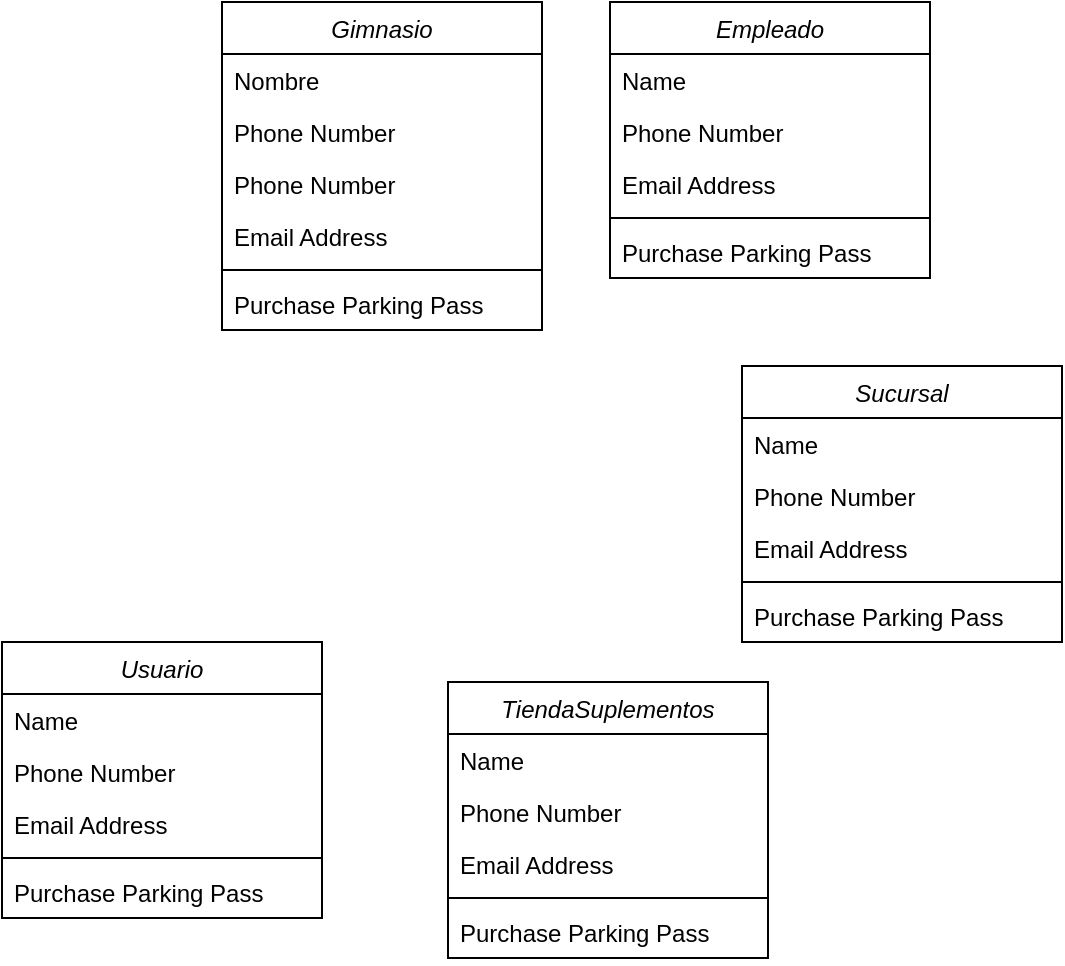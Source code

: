 <mxfile version="22.0.8" type="github">
  <diagram id="C5RBs43oDa-KdzZeNtuy" name="Page-1">
    <mxGraphModel dx="921" dy="497" grid="1" gridSize="10" guides="1" tooltips="1" connect="1" arrows="1" fold="1" page="1" pageScale="1" pageWidth="827" pageHeight="1169" math="0" shadow="0">
      <root>
        <mxCell id="WIyWlLk6GJQsqaUBKTNV-0" />
        <mxCell id="WIyWlLk6GJQsqaUBKTNV-1" parent="WIyWlLk6GJQsqaUBKTNV-0" />
        <mxCell id="zkfFHV4jXpPFQw0GAbJ--0" value="Gimnasio" style="swimlane;fontStyle=2;align=center;verticalAlign=top;childLayout=stackLayout;horizontal=1;startSize=26;horizontalStack=0;resizeParent=1;resizeLast=0;collapsible=1;marginBottom=0;rounded=0;shadow=0;strokeWidth=1;" parent="WIyWlLk6GJQsqaUBKTNV-1" vertex="1">
          <mxGeometry x="220" y="120" width="160" height="164" as="geometry">
            <mxRectangle x="230" y="140" width="160" height="26" as="alternateBounds" />
          </mxGeometry>
        </mxCell>
        <mxCell id="zkfFHV4jXpPFQw0GAbJ--1" value="Nombre" style="text;align=left;verticalAlign=top;spacingLeft=4;spacingRight=4;overflow=hidden;rotatable=0;points=[[0,0.5],[1,0.5]];portConstraint=eastwest;" parent="zkfFHV4jXpPFQw0GAbJ--0" vertex="1">
          <mxGeometry y="26" width="160" height="26" as="geometry" />
        </mxCell>
        <mxCell id="zkfFHV4jXpPFQw0GAbJ--2" value="Phone Number" style="text;align=left;verticalAlign=top;spacingLeft=4;spacingRight=4;overflow=hidden;rotatable=0;points=[[0,0.5],[1,0.5]];portConstraint=eastwest;rounded=0;shadow=0;html=0;" parent="zkfFHV4jXpPFQw0GAbJ--0" vertex="1">
          <mxGeometry y="52" width="160" height="26" as="geometry" />
        </mxCell>
        <mxCell id="5N5e9GmDR-EGlcyDKcGj-24" value="Phone Number" style="text;align=left;verticalAlign=top;spacingLeft=4;spacingRight=4;overflow=hidden;rotatable=0;points=[[0,0.5],[1,0.5]];portConstraint=eastwest;rounded=0;shadow=0;html=0;container=1;" vertex="1" parent="zkfFHV4jXpPFQw0GAbJ--0">
          <mxGeometry y="78" width="160" height="26" as="geometry" />
        </mxCell>
        <mxCell id="zkfFHV4jXpPFQw0GAbJ--3" value="Email Address" style="text;align=left;verticalAlign=top;spacingLeft=4;spacingRight=4;overflow=hidden;rotatable=0;points=[[0,0.5],[1,0.5]];portConstraint=eastwest;rounded=0;shadow=0;html=0;" parent="zkfFHV4jXpPFQw0GAbJ--0" vertex="1">
          <mxGeometry y="104" width="160" height="26" as="geometry" />
        </mxCell>
        <mxCell id="zkfFHV4jXpPFQw0GAbJ--4" value="" style="line;html=1;strokeWidth=1;align=left;verticalAlign=middle;spacingTop=-1;spacingLeft=3;spacingRight=3;rotatable=0;labelPosition=right;points=[];portConstraint=eastwest;" parent="zkfFHV4jXpPFQw0GAbJ--0" vertex="1">
          <mxGeometry y="130" width="160" height="8" as="geometry" />
        </mxCell>
        <mxCell id="zkfFHV4jXpPFQw0GAbJ--5" value="Purchase Parking Pass" style="text;align=left;verticalAlign=top;spacingLeft=4;spacingRight=4;overflow=hidden;rotatable=0;points=[[0,0.5],[1,0.5]];portConstraint=eastwest;" parent="zkfFHV4jXpPFQw0GAbJ--0" vertex="1">
          <mxGeometry y="138" width="160" height="26" as="geometry" />
        </mxCell>
        <mxCell id="5N5e9GmDR-EGlcyDKcGj-0" value="Sucursal" style="swimlane;fontStyle=2;align=center;verticalAlign=top;childLayout=stackLayout;horizontal=1;startSize=26;horizontalStack=0;resizeParent=1;resizeLast=0;collapsible=1;marginBottom=0;rounded=0;shadow=0;strokeWidth=1;" vertex="1" parent="WIyWlLk6GJQsqaUBKTNV-1">
          <mxGeometry x="480" y="302" width="160" height="138" as="geometry">
            <mxRectangle x="230" y="140" width="160" height="26" as="alternateBounds" />
          </mxGeometry>
        </mxCell>
        <mxCell id="5N5e9GmDR-EGlcyDKcGj-1" value="Name" style="text;align=left;verticalAlign=top;spacingLeft=4;spacingRight=4;overflow=hidden;rotatable=0;points=[[0,0.5],[1,0.5]];portConstraint=eastwest;" vertex="1" parent="5N5e9GmDR-EGlcyDKcGj-0">
          <mxGeometry y="26" width="160" height="26" as="geometry" />
        </mxCell>
        <mxCell id="5N5e9GmDR-EGlcyDKcGj-2" value="Phone Number" style="text;align=left;verticalAlign=top;spacingLeft=4;spacingRight=4;overflow=hidden;rotatable=0;points=[[0,0.5],[1,0.5]];portConstraint=eastwest;rounded=0;shadow=0;html=0;" vertex="1" parent="5N5e9GmDR-EGlcyDKcGj-0">
          <mxGeometry y="52" width="160" height="26" as="geometry" />
        </mxCell>
        <mxCell id="5N5e9GmDR-EGlcyDKcGj-3" value="Email Address" style="text;align=left;verticalAlign=top;spacingLeft=4;spacingRight=4;overflow=hidden;rotatable=0;points=[[0,0.5],[1,0.5]];portConstraint=eastwest;rounded=0;shadow=0;html=0;" vertex="1" parent="5N5e9GmDR-EGlcyDKcGj-0">
          <mxGeometry y="78" width="160" height="26" as="geometry" />
        </mxCell>
        <mxCell id="5N5e9GmDR-EGlcyDKcGj-4" value="" style="line;html=1;strokeWidth=1;align=left;verticalAlign=middle;spacingTop=-1;spacingLeft=3;spacingRight=3;rotatable=0;labelPosition=right;points=[];portConstraint=eastwest;" vertex="1" parent="5N5e9GmDR-EGlcyDKcGj-0">
          <mxGeometry y="104" width="160" height="8" as="geometry" />
        </mxCell>
        <mxCell id="5N5e9GmDR-EGlcyDKcGj-5" value="Purchase Parking Pass" style="text;align=left;verticalAlign=top;spacingLeft=4;spacingRight=4;overflow=hidden;rotatable=0;points=[[0,0.5],[1,0.5]];portConstraint=eastwest;" vertex="1" parent="5N5e9GmDR-EGlcyDKcGj-0">
          <mxGeometry y="112" width="160" height="26" as="geometry" />
        </mxCell>
        <mxCell id="5N5e9GmDR-EGlcyDKcGj-6" value="Empleado" style="swimlane;fontStyle=2;align=center;verticalAlign=top;childLayout=stackLayout;horizontal=1;startSize=26;horizontalStack=0;resizeParent=1;resizeLast=0;collapsible=1;marginBottom=0;rounded=0;shadow=0;strokeWidth=1;" vertex="1" parent="WIyWlLk6GJQsqaUBKTNV-1">
          <mxGeometry x="414" y="120" width="160" height="138" as="geometry">
            <mxRectangle x="230" y="140" width="160" height="26" as="alternateBounds" />
          </mxGeometry>
        </mxCell>
        <mxCell id="5N5e9GmDR-EGlcyDKcGj-7" value="Name" style="text;align=left;verticalAlign=top;spacingLeft=4;spacingRight=4;overflow=hidden;rotatable=0;points=[[0,0.5],[1,0.5]];portConstraint=eastwest;" vertex="1" parent="5N5e9GmDR-EGlcyDKcGj-6">
          <mxGeometry y="26" width="160" height="26" as="geometry" />
        </mxCell>
        <mxCell id="5N5e9GmDR-EGlcyDKcGj-8" value="Phone Number" style="text;align=left;verticalAlign=top;spacingLeft=4;spacingRight=4;overflow=hidden;rotatable=0;points=[[0,0.5],[1,0.5]];portConstraint=eastwest;rounded=0;shadow=0;html=0;" vertex="1" parent="5N5e9GmDR-EGlcyDKcGj-6">
          <mxGeometry y="52" width="160" height="26" as="geometry" />
        </mxCell>
        <mxCell id="5N5e9GmDR-EGlcyDKcGj-9" value="Email Address" style="text;align=left;verticalAlign=top;spacingLeft=4;spacingRight=4;overflow=hidden;rotatable=0;points=[[0,0.5],[1,0.5]];portConstraint=eastwest;rounded=0;shadow=0;html=0;" vertex="1" parent="5N5e9GmDR-EGlcyDKcGj-6">
          <mxGeometry y="78" width="160" height="26" as="geometry" />
        </mxCell>
        <mxCell id="5N5e9GmDR-EGlcyDKcGj-10" value="" style="line;html=1;strokeWidth=1;align=left;verticalAlign=middle;spacingTop=-1;spacingLeft=3;spacingRight=3;rotatable=0;labelPosition=right;points=[];portConstraint=eastwest;" vertex="1" parent="5N5e9GmDR-EGlcyDKcGj-6">
          <mxGeometry y="104" width="160" height="8" as="geometry" />
        </mxCell>
        <mxCell id="5N5e9GmDR-EGlcyDKcGj-11" value="Purchase Parking Pass" style="text;align=left;verticalAlign=top;spacingLeft=4;spacingRight=4;overflow=hidden;rotatable=0;points=[[0,0.5],[1,0.5]];portConstraint=eastwest;" vertex="1" parent="5N5e9GmDR-EGlcyDKcGj-6">
          <mxGeometry y="112" width="160" height="26" as="geometry" />
        </mxCell>
        <mxCell id="5N5e9GmDR-EGlcyDKcGj-12" value="Usuario" style="swimlane;fontStyle=2;align=center;verticalAlign=top;childLayout=stackLayout;horizontal=1;startSize=26;horizontalStack=0;resizeParent=1;resizeLast=0;collapsible=1;marginBottom=0;rounded=0;shadow=0;strokeWidth=1;" vertex="1" parent="WIyWlLk6GJQsqaUBKTNV-1">
          <mxGeometry x="110" y="440" width="160" height="138" as="geometry">
            <mxRectangle x="230" y="140" width="160" height="26" as="alternateBounds" />
          </mxGeometry>
        </mxCell>
        <mxCell id="5N5e9GmDR-EGlcyDKcGj-13" value="Name" style="text;align=left;verticalAlign=top;spacingLeft=4;spacingRight=4;overflow=hidden;rotatable=0;points=[[0,0.5],[1,0.5]];portConstraint=eastwest;" vertex="1" parent="5N5e9GmDR-EGlcyDKcGj-12">
          <mxGeometry y="26" width="160" height="26" as="geometry" />
        </mxCell>
        <mxCell id="5N5e9GmDR-EGlcyDKcGj-14" value="Phone Number" style="text;align=left;verticalAlign=top;spacingLeft=4;spacingRight=4;overflow=hidden;rotatable=0;points=[[0,0.5],[1,0.5]];portConstraint=eastwest;rounded=0;shadow=0;html=0;" vertex="1" parent="5N5e9GmDR-EGlcyDKcGj-12">
          <mxGeometry y="52" width="160" height="26" as="geometry" />
        </mxCell>
        <mxCell id="5N5e9GmDR-EGlcyDKcGj-15" value="Email Address" style="text;align=left;verticalAlign=top;spacingLeft=4;spacingRight=4;overflow=hidden;rotatable=0;points=[[0,0.5],[1,0.5]];portConstraint=eastwest;rounded=0;shadow=0;html=0;" vertex="1" parent="5N5e9GmDR-EGlcyDKcGj-12">
          <mxGeometry y="78" width="160" height="26" as="geometry" />
        </mxCell>
        <mxCell id="5N5e9GmDR-EGlcyDKcGj-16" value="" style="line;html=1;strokeWidth=1;align=left;verticalAlign=middle;spacingTop=-1;spacingLeft=3;spacingRight=3;rotatable=0;labelPosition=right;points=[];portConstraint=eastwest;" vertex="1" parent="5N5e9GmDR-EGlcyDKcGj-12">
          <mxGeometry y="104" width="160" height="8" as="geometry" />
        </mxCell>
        <mxCell id="5N5e9GmDR-EGlcyDKcGj-17" value="Purchase Parking Pass" style="text;align=left;verticalAlign=top;spacingLeft=4;spacingRight=4;overflow=hidden;rotatable=0;points=[[0,0.5],[1,0.5]];portConstraint=eastwest;" vertex="1" parent="5N5e9GmDR-EGlcyDKcGj-12">
          <mxGeometry y="112" width="160" height="26" as="geometry" />
        </mxCell>
        <mxCell id="5N5e9GmDR-EGlcyDKcGj-18" value="TiendaSuplementos" style="swimlane;fontStyle=2;align=center;verticalAlign=top;childLayout=stackLayout;horizontal=1;startSize=26;horizontalStack=0;resizeParent=1;resizeLast=0;collapsible=1;marginBottom=0;rounded=0;shadow=0;strokeWidth=1;" vertex="1" parent="WIyWlLk6GJQsqaUBKTNV-1">
          <mxGeometry x="333" y="460" width="160" height="138" as="geometry">
            <mxRectangle x="230" y="140" width="160" height="26" as="alternateBounds" />
          </mxGeometry>
        </mxCell>
        <mxCell id="5N5e9GmDR-EGlcyDKcGj-19" value="Name" style="text;align=left;verticalAlign=top;spacingLeft=4;spacingRight=4;overflow=hidden;rotatable=0;points=[[0,0.5],[1,0.5]];portConstraint=eastwest;" vertex="1" parent="5N5e9GmDR-EGlcyDKcGj-18">
          <mxGeometry y="26" width="160" height="26" as="geometry" />
        </mxCell>
        <mxCell id="5N5e9GmDR-EGlcyDKcGj-20" value="Phone Number" style="text;align=left;verticalAlign=top;spacingLeft=4;spacingRight=4;overflow=hidden;rotatable=0;points=[[0,0.5],[1,0.5]];portConstraint=eastwest;rounded=0;shadow=0;html=0;" vertex="1" parent="5N5e9GmDR-EGlcyDKcGj-18">
          <mxGeometry y="52" width="160" height="26" as="geometry" />
        </mxCell>
        <mxCell id="5N5e9GmDR-EGlcyDKcGj-21" value="Email Address" style="text;align=left;verticalAlign=top;spacingLeft=4;spacingRight=4;overflow=hidden;rotatable=0;points=[[0,0.5],[1,0.5]];portConstraint=eastwest;rounded=0;shadow=0;html=0;" vertex="1" parent="5N5e9GmDR-EGlcyDKcGj-18">
          <mxGeometry y="78" width="160" height="26" as="geometry" />
        </mxCell>
        <mxCell id="5N5e9GmDR-EGlcyDKcGj-22" value="" style="line;html=1;strokeWidth=1;align=left;verticalAlign=middle;spacingTop=-1;spacingLeft=3;spacingRight=3;rotatable=0;labelPosition=right;points=[];portConstraint=eastwest;" vertex="1" parent="5N5e9GmDR-EGlcyDKcGj-18">
          <mxGeometry y="104" width="160" height="8" as="geometry" />
        </mxCell>
        <mxCell id="5N5e9GmDR-EGlcyDKcGj-23" value="Purchase Parking Pass" style="text;align=left;verticalAlign=top;spacingLeft=4;spacingRight=4;overflow=hidden;rotatable=0;points=[[0,0.5],[1,0.5]];portConstraint=eastwest;" vertex="1" parent="5N5e9GmDR-EGlcyDKcGj-18">
          <mxGeometry y="112" width="160" height="26" as="geometry" />
        </mxCell>
      </root>
    </mxGraphModel>
  </diagram>
</mxfile>
